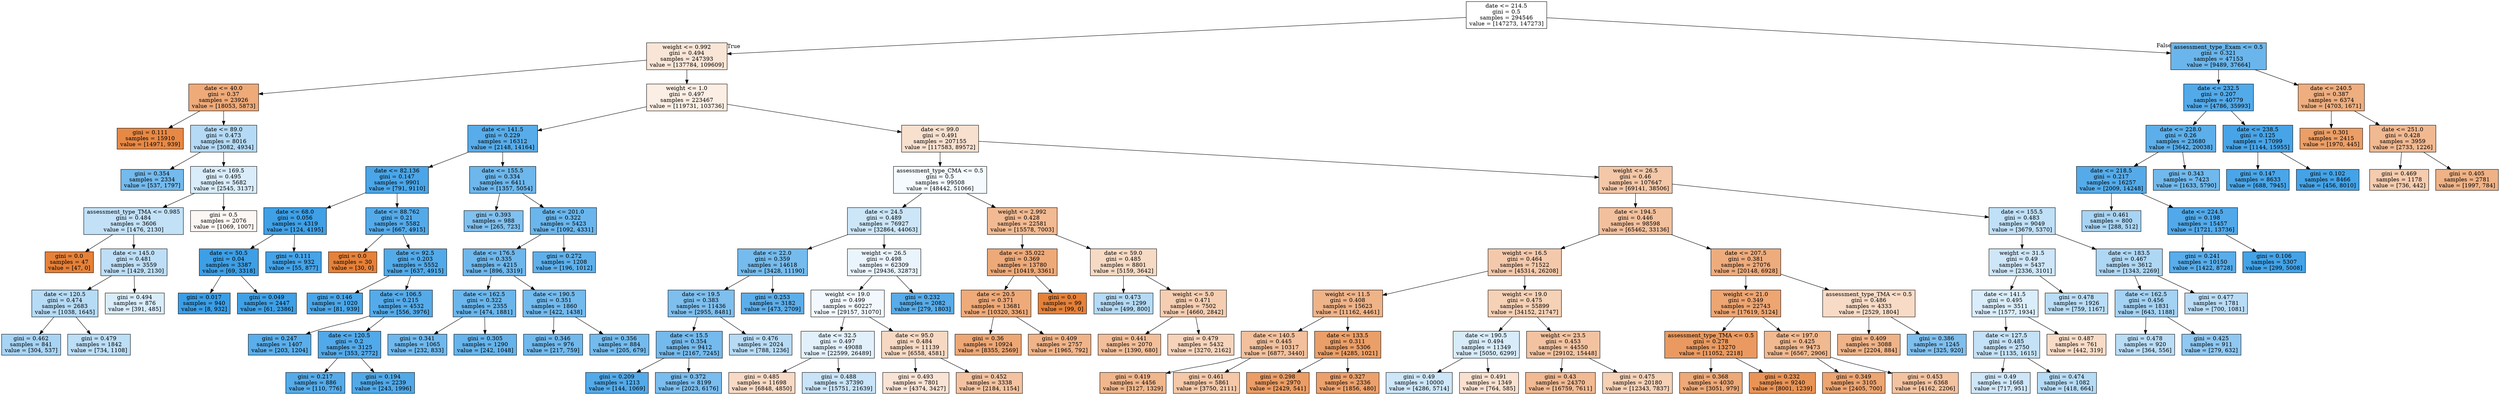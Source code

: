 digraph Tree {
node [shape=box, style="filled", color="black"] ;
0 [label="date <= 214.5\ngini = 0.5\nsamples = 294546\nvalue = [147273, 147273]", fillcolor="#e5813900"] ;
1 [label="weight <= 0.992\ngini = 0.494\nsamples = 247393\nvalue = [137784, 109609]", fillcolor="#e5813934"] ;
0 -> 1 [labeldistance=2.5, labelangle=45, headlabel="True"] ;
2 [label="date <= 40.0\ngini = 0.37\nsamples = 23926\nvalue = [18053, 5873]", fillcolor="#e58139ac"] ;
1 -> 2 ;
3 [label="gini = 0.111\nsamples = 15910\nvalue = [14971, 939]", fillcolor="#e58139ef"] ;
2 -> 3 ;
4 [label="date <= 89.0\ngini = 0.473\nsamples = 8016\nvalue = [3082, 4934]", fillcolor="#399de560"] ;
2 -> 4 ;
5 [label="gini = 0.354\nsamples = 2334\nvalue = [537, 1797]", fillcolor="#399de5b3"] ;
4 -> 5 ;
6 [label="date <= 169.5\ngini = 0.495\nsamples = 5682\nvalue = [2545, 3137]", fillcolor="#399de530"] ;
4 -> 6 ;
7 [label="assessment_type_TMA <= 0.985\ngini = 0.484\nsamples = 3606\nvalue = [1476, 2130]", fillcolor="#399de54e"] ;
6 -> 7 ;
8 [label="gini = 0.0\nsamples = 47\nvalue = [47, 0]", fillcolor="#e58139ff"] ;
7 -> 8 ;
9 [label="date <= 145.0\ngini = 0.481\nsamples = 3559\nvalue = [1429, 2130]", fillcolor="#399de554"] ;
7 -> 9 ;
10 [label="date <= 120.5\ngini = 0.474\nsamples = 2683\nvalue = [1038, 1645]", fillcolor="#399de55e"] ;
9 -> 10 ;
11 [label="gini = 0.462\nsamples = 841\nvalue = [304, 537]", fillcolor="#399de56f"] ;
10 -> 11 ;
12 [label="gini = 0.479\nsamples = 1842\nvalue = [734, 1108]", fillcolor="#399de556"] ;
10 -> 12 ;
13 [label="gini = 0.494\nsamples = 876\nvalue = [391, 485]", fillcolor="#399de531"] ;
9 -> 13 ;
14 [label="gini = 0.5\nsamples = 2076\nvalue = [1069, 1007]", fillcolor="#e581390f"] ;
6 -> 14 ;
15 [label="weight <= 1.0\ngini = 0.497\nsamples = 223467\nvalue = [119731, 103736]", fillcolor="#e5813922"] ;
1 -> 15 ;
16 [label="date <= 141.5\ngini = 0.229\nsamples = 16312\nvalue = [2148, 14164]", fillcolor="#399de5d8"] ;
15 -> 16 ;
17 [label="date <= 82.136\ngini = 0.147\nsamples = 9901\nvalue = [791, 9110]", fillcolor="#399de5e9"] ;
16 -> 17 ;
18 [label="date <= 68.0\ngini = 0.056\nsamples = 4319\nvalue = [124, 4195]", fillcolor="#399de5f7"] ;
17 -> 18 ;
19 [label="date <= 50.5\ngini = 0.04\nsamples = 3387\nvalue = [69, 3318]", fillcolor="#399de5fa"] ;
18 -> 19 ;
20 [label="gini = 0.017\nsamples = 940\nvalue = [8, 932]", fillcolor="#399de5fd"] ;
19 -> 20 ;
21 [label="gini = 0.049\nsamples = 2447\nvalue = [61, 2386]", fillcolor="#399de5f8"] ;
19 -> 21 ;
22 [label="gini = 0.111\nsamples = 932\nvalue = [55, 877]", fillcolor="#399de5ef"] ;
18 -> 22 ;
23 [label="date <= 88.762\ngini = 0.21\nsamples = 5582\nvalue = [667, 4915]", fillcolor="#399de5dc"] ;
17 -> 23 ;
24 [label="gini = 0.0\nsamples = 30\nvalue = [30, 0]", fillcolor="#e58139ff"] ;
23 -> 24 ;
25 [label="date <= 92.5\ngini = 0.203\nsamples = 5552\nvalue = [637, 4915]", fillcolor="#399de5de"] ;
23 -> 25 ;
26 [label="gini = 0.146\nsamples = 1020\nvalue = [81, 939]", fillcolor="#399de5e9"] ;
25 -> 26 ;
27 [label="date <= 106.5\ngini = 0.215\nsamples = 4532\nvalue = [556, 3976]", fillcolor="#399de5db"] ;
25 -> 27 ;
28 [label="gini = 0.247\nsamples = 1407\nvalue = [203, 1204]", fillcolor="#399de5d4"] ;
27 -> 28 ;
29 [label="date <= 120.5\ngini = 0.2\nsamples = 3125\nvalue = [353, 2772]", fillcolor="#399de5df"] ;
27 -> 29 ;
30 [label="gini = 0.217\nsamples = 886\nvalue = [110, 776]", fillcolor="#399de5db"] ;
29 -> 30 ;
31 [label="gini = 0.194\nsamples = 2239\nvalue = [243, 1996]", fillcolor="#399de5e0"] ;
29 -> 31 ;
32 [label="date <= 155.5\ngini = 0.334\nsamples = 6411\nvalue = [1357, 5054]", fillcolor="#399de5bb"] ;
16 -> 32 ;
33 [label="gini = 0.393\nsamples = 988\nvalue = [265, 723]", fillcolor="#399de5a2"] ;
32 -> 33 ;
34 [label="date <= 201.0\ngini = 0.322\nsamples = 5423\nvalue = [1092, 4331]", fillcolor="#399de5bf"] ;
32 -> 34 ;
35 [label="date <= 176.5\ngini = 0.335\nsamples = 4215\nvalue = [896, 3319]", fillcolor="#399de5ba"] ;
34 -> 35 ;
36 [label="date <= 162.5\ngini = 0.322\nsamples = 2355\nvalue = [474, 1881]", fillcolor="#399de5bf"] ;
35 -> 36 ;
37 [label="gini = 0.341\nsamples = 1065\nvalue = [232, 833]", fillcolor="#399de5b8"] ;
36 -> 37 ;
38 [label="gini = 0.305\nsamples = 1290\nvalue = [242, 1048]", fillcolor="#399de5c4"] ;
36 -> 38 ;
39 [label="date <= 190.5\ngini = 0.351\nsamples = 1860\nvalue = [422, 1438]", fillcolor="#399de5b4"] ;
35 -> 39 ;
40 [label="gini = 0.346\nsamples = 976\nvalue = [217, 759]", fillcolor="#399de5b6"] ;
39 -> 40 ;
41 [label="gini = 0.356\nsamples = 884\nvalue = [205, 679]", fillcolor="#399de5b2"] ;
39 -> 41 ;
42 [label="gini = 0.272\nsamples = 1208\nvalue = [196, 1012]", fillcolor="#399de5ce"] ;
34 -> 42 ;
43 [label="date <= 99.0\ngini = 0.491\nsamples = 207155\nvalue = [117583, 89572]", fillcolor="#e581393d"] ;
15 -> 43 ;
44 [label="assessment_type_CMA <= 0.5\ngini = 0.5\nsamples = 99508\nvalue = [48442, 51066]", fillcolor="#399de50d"] ;
43 -> 44 ;
45 [label="date <= 24.5\ngini = 0.489\nsamples = 76927\nvalue = [32864, 44063]", fillcolor="#399de541"] ;
44 -> 45 ;
46 [label="date <= 22.0\ngini = 0.359\nsamples = 14618\nvalue = [3428, 11190]", fillcolor="#399de5b1"] ;
45 -> 46 ;
47 [label="date <= 19.5\ngini = 0.383\nsamples = 11436\nvalue = [2955, 8481]", fillcolor="#399de5a6"] ;
46 -> 47 ;
48 [label="date <= 15.5\ngini = 0.354\nsamples = 9412\nvalue = [2167, 7245]", fillcolor="#399de5b3"] ;
47 -> 48 ;
49 [label="gini = 0.209\nsamples = 1213\nvalue = [144, 1069]", fillcolor="#399de5dd"] ;
48 -> 49 ;
50 [label="gini = 0.372\nsamples = 8199\nvalue = [2023, 6176]", fillcolor="#399de5ab"] ;
48 -> 50 ;
51 [label="gini = 0.476\nsamples = 2024\nvalue = [788, 1236]", fillcolor="#399de55c"] ;
47 -> 51 ;
52 [label="gini = 0.253\nsamples = 3182\nvalue = [473, 2709]", fillcolor="#399de5d2"] ;
46 -> 52 ;
53 [label="weight <= 26.5\ngini = 0.498\nsamples = 62309\nvalue = [29436, 32873]", fillcolor="#399de51b"] ;
45 -> 53 ;
54 [label="weight <= 19.0\ngini = 0.499\nsamples = 60227\nvalue = [29157, 31070]", fillcolor="#399de510"] ;
53 -> 54 ;
55 [label="date <= 32.5\ngini = 0.497\nsamples = 49088\nvalue = [22599, 26489]", fillcolor="#399de525"] ;
54 -> 55 ;
56 [label="gini = 0.485\nsamples = 11698\nvalue = [6848, 4850]", fillcolor="#e581394a"] ;
55 -> 56 ;
57 [label="gini = 0.488\nsamples = 37390\nvalue = [15751, 21639]", fillcolor="#399de545"] ;
55 -> 57 ;
58 [label="date <= 95.0\ngini = 0.484\nsamples = 11139\nvalue = [6558, 4581]", fillcolor="#e581394d"] ;
54 -> 58 ;
59 [label="gini = 0.493\nsamples = 7801\nvalue = [4374, 3427]", fillcolor="#e5813937"] ;
58 -> 59 ;
60 [label="gini = 0.452\nsamples = 3338\nvalue = [2184, 1154]", fillcolor="#e5813978"] ;
58 -> 60 ;
61 [label="gini = 0.232\nsamples = 2082\nvalue = [279, 1803]", fillcolor="#399de5d8"] ;
53 -> 61 ;
62 [label="weight <= 2.992\ngini = 0.428\nsamples = 22581\nvalue = [15578, 7003]", fillcolor="#e581398c"] ;
44 -> 62 ;
63 [label="date <= 35.022\ngini = 0.369\nsamples = 13780\nvalue = [10419, 3361]", fillcolor="#e58139ad"] ;
62 -> 63 ;
64 [label="date <= 20.5\ngini = 0.371\nsamples = 13681\nvalue = [10320, 3361]", fillcolor="#e58139ac"] ;
63 -> 64 ;
65 [label="gini = 0.36\nsamples = 10924\nvalue = [8355, 2569]", fillcolor="#e58139b1"] ;
64 -> 65 ;
66 [label="gini = 0.409\nsamples = 2757\nvalue = [1965, 792]", fillcolor="#e5813998"] ;
64 -> 66 ;
67 [label="gini = 0.0\nsamples = 99\nvalue = [99, 0]", fillcolor="#e58139ff"] ;
63 -> 67 ;
68 [label="date <= 59.0\ngini = 0.485\nsamples = 8801\nvalue = [5159, 3642]", fillcolor="#e581394b"] ;
62 -> 68 ;
69 [label="gini = 0.473\nsamples = 1299\nvalue = [499, 800]", fillcolor="#399de560"] ;
68 -> 69 ;
70 [label="weight <= 5.0\ngini = 0.471\nsamples = 7502\nvalue = [4660, 2842]", fillcolor="#e5813963"] ;
68 -> 70 ;
71 [label="gini = 0.441\nsamples = 2070\nvalue = [1390, 680]", fillcolor="#e5813982"] ;
70 -> 71 ;
72 [label="gini = 0.479\nsamples = 5432\nvalue = [3270, 2162]", fillcolor="#e5813956"] ;
70 -> 72 ;
73 [label="weight <= 26.5\ngini = 0.46\nsamples = 107647\nvalue = [69141, 38506]", fillcolor="#e5813971"] ;
43 -> 73 ;
74 [label="date <= 194.5\ngini = 0.446\nsamples = 98598\nvalue = [65462, 33136]", fillcolor="#e581397e"] ;
73 -> 74 ;
75 [label="weight <= 16.5\ngini = 0.464\nsamples = 71522\nvalue = [45314, 26208]", fillcolor="#e581396c"] ;
74 -> 75 ;
76 [label="weight <= 11.5\ngini = 0.408\nsamples = 15623\nvalue = [11162, 4461]", fillcolor="#e5813999"] ;
75 -> 76 ;
77 [label="date <= 140.5\ngini = 0.445\nsamples = 10317\nvalue = [6877, 3440]", fillcolor="#e581397f"] ;
76 -> 77 ;
78 [label="gini = 0.419\nsamples = 4456\nvalue = [3127, 1329]", fillcolor="#e5813993"] ;
77 -> 78 ;
79 [label="gini = 0.461\nsamples = 5861\nvalue = [3750, 2111]", fillcolor="#e581396f"] ;
77 -> 79 ;
80 [label="date <= 133.5\ngini = 0.311\nsamples = 5306\nvalue = [4285, 1021]", fillcolor="#e58139c2"] ;
76 -> 80 ;
81 [label="gini = 0.298\nsamples = 2970\nvalue = [2429, 541]", fillcolor="#e58139c6"] ;
80 -> 81 ;
82 [label="gini = 0.327\nsamples = 2336\nvalue = [1856, 480]", fillcolor="#e58139bd"] ;
80 -> 82 ;
83 [label="weight <= 19.0\ngini = 0.475\nsamples = 55899\nvalue = [34152, 21747]", fillcolor="#e581395d"] ;
75 -> 83 ;
84 [label="date <= 190.5\ngini = 0.494\nsamples = 11349\nvalue = [5050, 6299]", fillcolor="#399de533"] ;
83 -> 84 ;
85 [label="gini = 0.49\nsamples = 10000\nvalue = [4286, 5714]", fillcolor="#399de540"] ;
84 -> 85 ;
86 [label="gini = 0.491\nsamples = 1349\nvalue = [764, 585]", fillcolor="#e581393c"] ;
84 -> 86 ;
87 [label="weight <= 23.5\ngini = 0.453\nsamples = 44550\nvalue = [29102, 15448]", fillcolor="#e5813978"] ;
83 -> 87 ;
88 [label="gini = 0.43\nsamples = 24370\nvalue = [16759, 7611]", fillcolor="#e581398b"] ;
87 -> 88 ;
89 [label="gini = 0.475\nsamples = 20180\nvalue = [12343, 7837]", fillcolor="#e581395d"] ;
87 -> 89 ;
90 [label="date <= 207.5\ngini = 0.381\nsamples = 27076\nvalue = [20148, 6928]", fillcolor="#e58139a7"] ;
74 -> 90 ;
91 [label="weight <= 21.0\ngini = 0.349\nsamples = 22743\nvalue = [17619, 5124]", fillcolor="#e58139b5"] ;
90 -> 91 ;
92 [label="assessment_type_TMA <= 0.5\ngini = 0.278\nsamples = 13270\nvalue = [11052, 2218]", fillcolor="#e58139cc"] ;
91 -> 92 ;
93 [label="gini = 0.368\nsamples = 4030\nvalue = [3051, 979]", fillcolor="#e58139ad"] ;
92 -> 93 ;
94 [label="gini = 0.232\nsamples = 9240\nvalue = [8001, 1239]", fillcolor="#e58139d8"] ;
92 -> 94 ;
95 [label="date <= 197.0\ngini = 0.425\nsamples = 9473\nvalue = [6567, 2906]", fillcolor="#e581398e"] ;
91 -> 95 ;
96 [label="gini = 0.349\nsamples = 3105\nvalue = [2405, 700]", fillcolor="#e58139b5"] ;
95 -> 96 ;
97 [label="gini = 0.453\nsamples = 6368\nvalue = [4162, 2206]", fillcolor="#e5813978"] ;
95 -> 97 ;
98 [label="assessment_type_TMA <= 0.5\ngini = 0.486\nsamples = 4333\nvalue = [2529, 1804]", fillcolor="#e5813949"] ;
90 -> 98 ;
99 [label="gini = 0.409\nsamples = 3088\nvalue = [2204, 884]", fillcolor="#e5813999"] ;
98 -> 99 ;
100 [label="gini = 0.386\nsamples = 1245\nvalue = [325, 920]", fillcolor="#399de5a5"] ;
98 -> 100 ;
101 [label="date <= 155.5\ngini = 0.483\nsamples = 9049\nvalue = [3679, 5370]", fillcolor="#399de550"] ;
73 -> 101 ;
102 [label="weight <= 31.5\ngini = 0.49\nsamples = 5437\nvalue = [2336, 3101]", fillcolor="#399de53f"] ;
101 -> 102 ;
103 [label="date <= 141.5\ngini = 0.495\nsamples = 3511\nvalue = [1577, 1934]", fillcolor="#399de52f"] ;
102 -> 103 ;
104 [label="date <= 127.5\ngini = 0.485\nsamples = 2750\nvalue = [1135, 1615]", fillcolor="#399de54c"] ;
103 -> 104 ;
105 [label="gini = 0.49\nsamples = 1668\nvalue = [717, 951]", fillcolor="#399de53f"] ;
104 -> 105 ;
106 [label="gini = 0.474\nsamples = 1082\nvalue = [418, 664]", fillcolor="#399de55e"] ;
104 -> 106 ;
107 [label="gini = 0.487\nsamples = 761\nvalue = [442, 319]", fillcolor="#e5813947"] ;
103 -> 107 ;
108 [label="gini = 0.478\nsamples = 1926\nvalue = [759, 1167]", fillcolor="#399de559"] ;
102 -> 108 ;
109 [label="date <= 183.5\ngini = 0.467\nsamples = 3612\nvalue = [1343, 2269]", fillcolor="#399de568"] ;
101 -> 109 ;
110 [label="date <= 162.5\ngini = 0.456\nsamples = 1831\nvalue = [643, 1188]", fillcolor="#399de575"] ;
109 -> 110 ;
111 [label="gini = 0.478\nsamples = 920\nvalue = [364, 556]", fillcolor="#399de558"] ;
110 -> 111 ;
112 [label="gini = 0.425\nsamples = 911\nvalue = [279, 632]", fillcolor="#399de58e"] ;
110 -> 112 ;
113 [label="gini = 0.477\nsamples = 1781\nvalue = [700, 1081]", fillcolor="#399de55a"] ;
109 -> 113 ;
114 [label="assessment_type_Exam <= 0.5\ngini = 0.321\nsamples = 47153\nvalue = [9489, 37664]", fillcolor="#399de5bf"] ;
0 -> 114 [labeldistance=2.5, labelangle=-45, headlabel="False"] ;
115 [label="date <= 232.5\ngini = 0.207\nsamples = 40779\nvalue = [4786, 35993]", fillcolor="#399de5dd"] ;
114 -> 115 ;
116 [label="date <= 228.0\ngini = 0.26\nsamples = 23680\nvalue = [3642, 20038]", fillcolor="#399de5d1"] ;
115 -> 116 ;
117 [label="date <= 218.5\ngini = 0.217\nsamples = 16257\nvalue = [2009, 14248]", fillcolor="#399de5db"] ;
116 -> 117 ;
118 [label="gini = 0.461\nsamples = 800\nvalue = [288, 512]", fillcolor="#399de570"] ;
117 -> 118 ;
119 [label="date <= 224.5\ngini = 0.198\nsamples = 15457\nvalue = [1721, 13736]", fillcolor="#399de5df"] ;
117 -> 119 ;
120 [label="gini = 0.241\nsamples = 10150\nvalue = [1422, 8728]", fillcolor="#399de5d5"] ;
119 -> 120 ;
121 [label="gini = 0.106\nsamples = 5307\nvalue = [299, 5008]", fillcolor="#399de5f0"] ;
119 -> 121 ;
122 [label="gini = 0.343\nsamples = 7423\nvalue = [1633, 5790]", fillcolor="#399de5b7"] ;
116 -> 122 ;
123 [label="date <= 238.5\ngini = 0.125\nsamples = 17099\nvalue = [1144, 15955]", fillcolor="#399de5ed"] ;
115 -> 123 ;
124 [label="gini = 0.147\nsamples = 8633\nvalue = [688, 7945]", fillcolor="#399de5e9"] ;
123 -> 124 ;
125 [label="gini = 0.102\nsamples = 8466\nvalue = [456, 8010]", fillcolor="#399de5f0"] ;
123 -> 125 ;
126 [label="date <= 240.5\ngini = 0.387\nsamples = 6374\nvalue = [4703, 1671]", fillcolor="#e58139a4"] ;
114 -> 126 ;
127 [label="gini = 0.301\nsamples = 2415\nvalue = [1970, 445]", fillcolor="#e58139c5"] ;
126 -> 127 ;
128 [label="date <= 251.0\ngini = 0.428\nsamples = 3959\nvalue = [2733, 1226]", fillcolor="#e581398d"] ;
126 -> 128 ;
129 [label="gini = 0.469\nsamples = 1178\nvalue = [736, 442]", fillcolor="#e5813966"] ;
128 -> 129 ;
130 [label="gini = 0.405\nsamples = 2781\nvalue = [1997, 784]", fillcolor="#e581399b"] ;
128 -> 130 ;
}